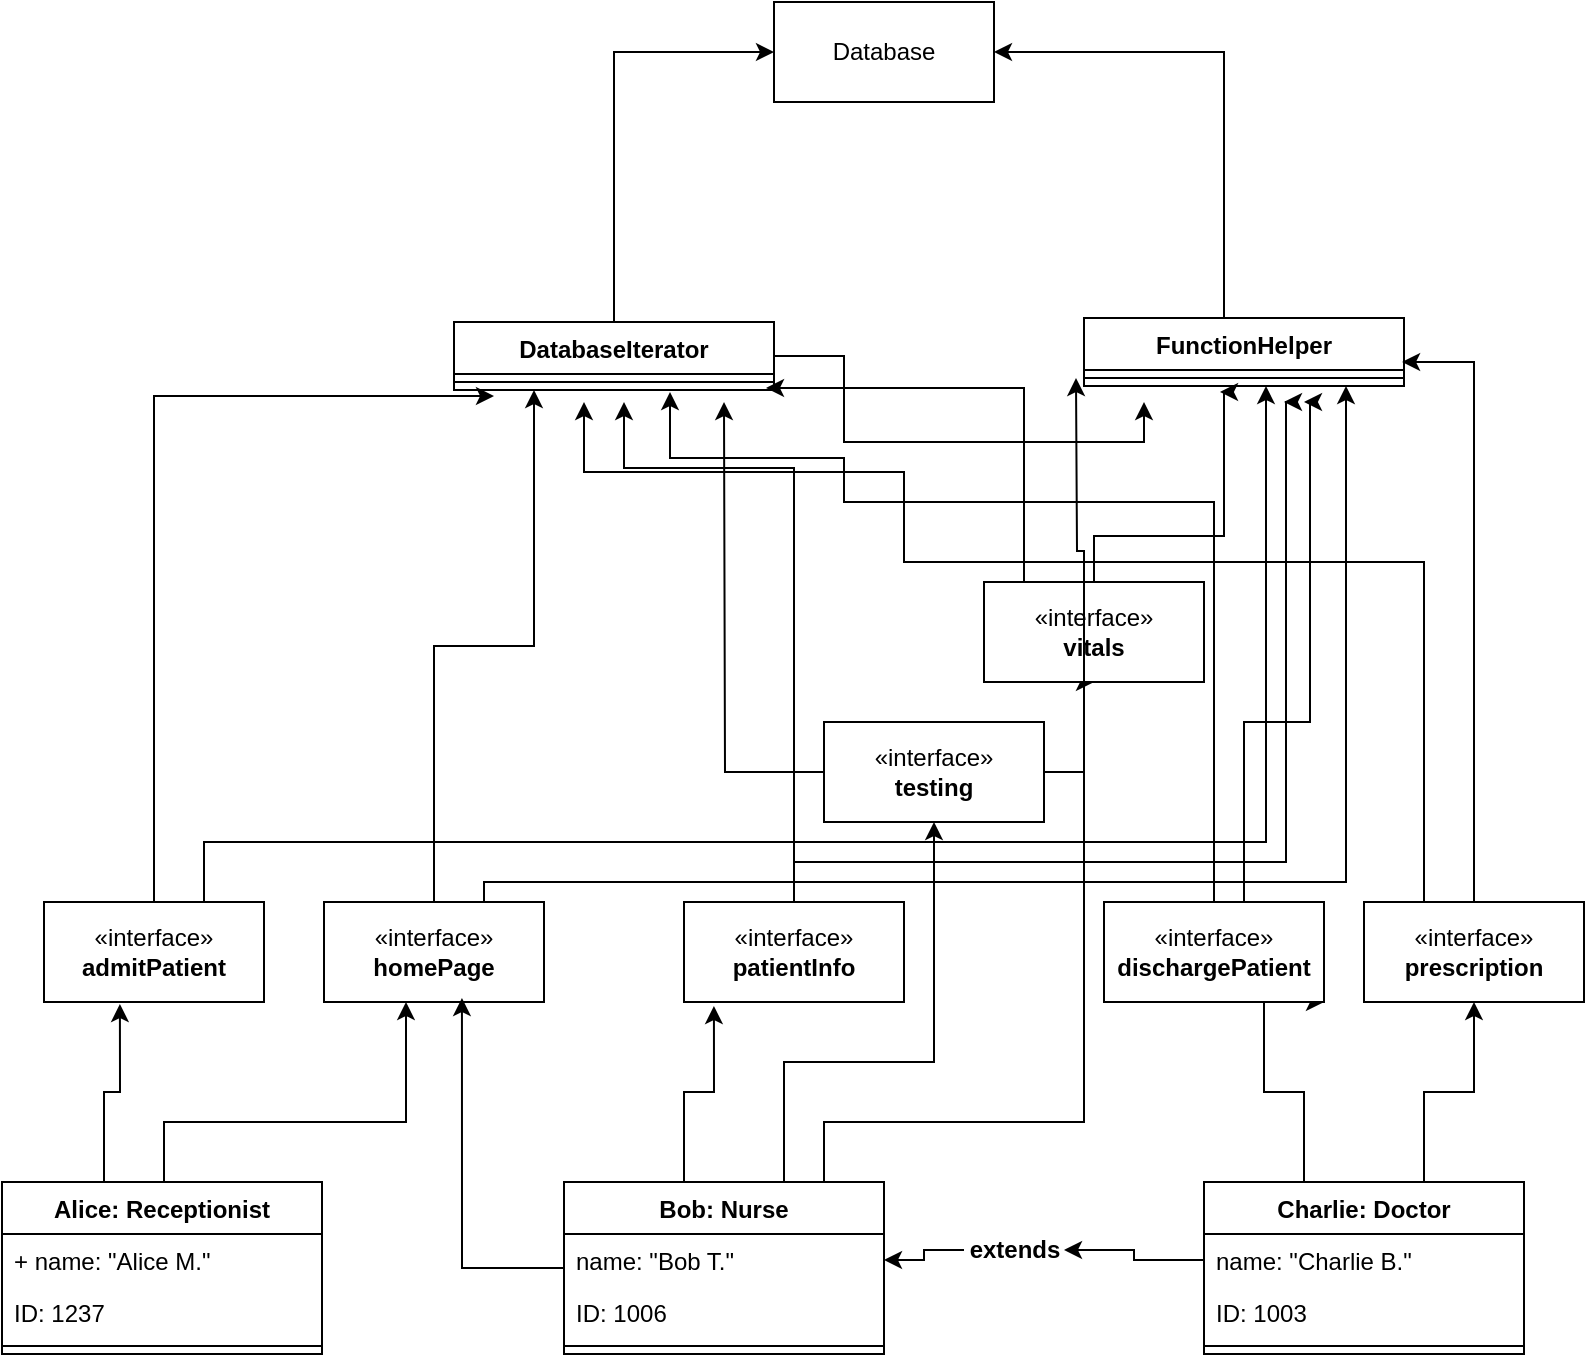 <mxfile version="23.1.7" type="device">
  <diagram name="Page-1" id="Q9DxDUEaMlx4fyv6SIoC">
    <mxGraphModel dx="1274" dy="668" grid="1" gridSize="10" guides="1" tooltips="1" connect="1" arrows="1" fold="1" page="1" pageScale="1" pageWidth="850" pageHeight="1100" math="0" shadow="0">
      <root>
        <mxCell id="0" />
        <mxCell id="1" parent="0" />
        <mxCell id="VbI4Jq_ZDGjPwsj-5A3s-1" value="Alice: Receptionist" style="swimlane;fontStyle=1;align=center;verticalAlign=top;childLayout=stackLayout;horizontal=1;startSize=26;horizontalStack=0;resizeParent=1;resizeParentMax=0;resizeLast=0;collapsible=1;marginBottom=0;whiteSpace=wrap;html=1;" parent="1" vertex="1">
          <mxGeometry x="39" y="640" width="160" height="86" as="geometry" />
        </mxCell>
        <mxCell id="VbI4Jq_ZDGjPwsj-5A3s-2" value="+ name: &quot;Alice M.&quot;" style="text;strokeColor=none;fillColor=none;align=left;verticalAlign=top;spacingLeft=4;spacingRight=4;overflow=hidden;rotatable=0;points=[[0,0.5],[1,0.5]];portConstraint=eastwest;whiteSpace=wrap;html=1;" parent="VbI4Jq_ZDGjPwsj-5A3s-1" vertex="1">
          <mxGeometry y="26" width="160" height="26" as="geometry" />
        </mxCell>
        <mxCell id="VbI4Jq_ZDGjPwsj-5A3s-63" value="ID: 1237" style="text;strokeColor=none;fillColor=none;align=left;verticalAlign=top;spacingLeft=4;spacingRight=4;overflow=hidden;rotatable=0;points=[[0,0.5],[1,0.5]];portConstraint=eastwest;whiteSpace=wrap;html=1;" parent="VbI4Jq_ZDGjPwsj-5A3s-1" vertex="1">
          <mxGeometry y="52" width="160" height="26" as="geometry" />
        </mxCell>
        <mxCell id="VbI4Jq_ZDGjPwsj-5A3s-3" value="" style="line;strokeWidth=1;fillColor=none;align=left;verticalAlign=middle;spacingTop=-1;spacingLeft=3;spacingRight=3;rotatable=0;labelPosition=right;points=[];portConstraint=eastwest;strokeColor=inherit;" parent="VbI4Jq_ZDGjPwsj-5A3s-1" vertex="1">
          <mxGeometry y="78" width="160" height="8" as="geometry" />
        </mxCell>
        <mxCell id="VbI4Jq_ZDGjPwsj-5A3s-32" style="edgeStyle=orthogonalEdgeStyle;rounded=0;orthogonalLoop=1;jettySize=auto;html=1;entryX=0.5;entryY=1;entryDx=0;entryDy=0;" parent="1" source="VbI4Jq_ZDGjPwsj-5A3s-5" target="VbI4Jq_ZDGjPwsj-5A3s-19" edge="1">
          <mxGeometry relative="1" as="geometry">
            <Array as="points">
              <mxPoint x="430" y="580" />
              <mxPoint x="505" y="580" />
            </Array>
          </mxGeometry>
        </mxCell>
        <mxCell id="VbI4Jq_ZDGjPwsj-5A3s-33" style="edgeStyle=orthogonalEdgeStyle;rounded=0;orthogonalLoop=1;jettySize=auto;html=1;entryX=0.5;entryY=1;entryDx=0;entryDy=0;" parent="1" source="VbI4Jq_ZDGjPwsj-5A3s-5" target="VbI4Jq_ZDGjPwsj-5A3s-20" edge="1">
          <mxGeometry relative="1" as="geometry">
            <Array as="points">
              <mxPoint x="450" y="610" />
              <mxPoint x="580" y="610" />
              <mxPoint x="580" y="390" />
            </Array>
          </mxGeometry>
        </mxCell>
        <mxCell id="VbI4Jq_ZDGjPwsj-5A3s-5" value="Bob: Nurse" style="swimlane;fontStyle=1;align=center;verticalAlign=top;childLayout=stackLayout;horizontal=1;startSize=26;horizontalStack=0;resizeParent=1;resizeParentMax=0;resizeLast=0;collapsible=1;marginBottom=0;whiteSpace=wrap;html=1;" parent="1" vertex="1">
          <mxGeometry x="320" y="640" width="160" height="86" as="geometry" />
        </mxCell>
        <mxCell id="VbI4Jq_ZDGjPwsj-5A3s-6" value="name: &quot;Bob T.&quot;" style="text;strokeColor=none;fillColor=none;align=left;verticalAlign=top;spacingLeft=4;spacingRight=4;overflow=hidden;rotatable=0;points=[[0,0.5],[1,0.5]];portConstraint=eastwest;whiteSpace=wrap;html=1;" parent="VbI4Jq_ZDGjPwsj-5A3s-5" vertex="1">
          <mxGeometry y="26" width="160" height="26" as="geometry" />
        </mxCell>
        <mxCell id="VbI4Jq_ZDGjPwsj-5A3s-65" value="ID: 1006" style="text;strokeColor=none;fillColor=none;align=left;verticalAlign=top;spacingLeft=4;spacingRight=4;overflow=hidden;rotatable=0;points=[[0,0.5],[1,0.5]];portConstraint=eastwest;whiteSpace=wrap;html=1;" parent="VbI4Jq_ZDGjPwsj-5A3s-5" vertex="1">
          <mxGeometry y="52" width="160" height="26" as="geometry" />
        </mxCell>
        <mxCell id="VbI4Jq_ZDGjPwsj-5A3s-7" value="" style="line;strokeWidth=1;fillColor=none;align=left;verticalAlign=middle;spacingTop=-1;spacingLeft=3;spacingRight=3;rotatable=0;labelPosition=right;points=[];portConstraint=eastwest;strokeColor=inherit;" parent="VbI4Jq_ZDGjPwsj-5A3s-5" vertex="1">
          <mxGeometry y="78" width="160" height="8" as="geometry" />
        </mxCell>
        <mxCell id="VbI4Jq_ZDGjPwsj-5A3s-22" style="edgeStyle=orthogonalEdgeStyle;rounded=0;orthogonalLoop=1;jettySize=auto;html=1;entryX=1;entryY=1;entryDx=0;entryDy=0;" parent="1" source="VbI4Jq_ZDGjPwsj-5A3s-9" target="VbI4Jq_ZDGjPwsj-5A3s-16" edge="1">
          <mxGeometry relative="1" as="geometry">
            <Array as="points">
              <mxPoint x="690" y="595" />
              <mxPoint x="670" y="595" />
            </Array>
          </mxGeometry>
        </mxCell>
        <mxCell id="VbI4Jq_ZDGjPwsj-5A3s-23" style="edgeStyle=orthogonalEdgeStyle;rounded=0;orthogonalLoop=1;jettySize=auto;html=1;entryX=0.5;entryY=1;entryDx=0;entryDy=0;" parent="1" source="VbI4Jq_ZDGjPwsj-5A3s-9" target="VbI4Jq_ZDGjPwsj-5A3s-18" edge="1">
          <mxGeometry relative="1" as="geometry">
            <Array as="points">
              <mxPoint x="750" y="595" />
              <mxPoint x="775" y="595" />
            </Array>
          </mxGeometry>
        </mxCell>
        <mxCell id="VbI4Jq_ZDGjPwsj-5A3s-9" value="Charlie: Doctor" style="swimlane;fontStyle=1;align=center;verticalAlign=top;childLayout=stackLayout;horizontal=1;startSize=26;horizontalStack=0;resizeParent=1;resizeParentMax=0;resizeLast=0;collapsible=1;marginBottom=0;whiteSpace=wrap;html=1;" parent="1" vertex="1">
          <mxGeometry x="640" y="640" width="160" height="86" as="geometry" />
        </mxCell>
        <mxCell id="VbI4Jq_ZDGjPwsj-5A3s-10" value="name: &quot;Charlie B.&quot;" style="text;strokeColor=none;fillColor=none;align=left;verticalAlign=top;spacingLeft=4;spacingRight=4;overflow=hidden;rotatable=0;points=[[0,0.5],[1,0.5]];portConstraint=eastwest;whiteSpace=wrap;html=1;" parent="VbI4Jq_ZDGjPwsj-5A3s-9" vertex="1">
          <mxGeometry y="26" width="160" height="26" as="geometry" />
        </mxCell>
        <mxCell id="VbI4Jq_ZDGjPwsj-5A3s-67" value="ID: 1003" style="text;strokeColor=none;fillColor=none;align=left;verticalAlign=top;spacingLeft=4;spacingRight=4;overflow=hidden;rotatable=0;points=[[0,0.5],[1,0.5]];portConstraint=eastwest;whiteSpace=wrap;html=1;" parent="VbI4Jq_ZDGjPwsj-5A3s-9" vertex="1">
          <mxGeometry y="52" width="160" height="26" as="geometry" />
        </mxCell>
        <mxCell id="VbI4Jq_ZDGjPwsj-5A3s-11" value="" style="line;strokeWidth=1;fillColor=none;align=left;verticalAlign=middle;spacingTop=-1;spacingLeft=3;spacingRight=3;rotatable=0;labelPosition=right;points=[];portConstraint=eastwest;strokeColor=inherit;" parent="VbI4Jq_ZDGjPwsj-5A3s-9" vertex="1">
          <mxGeometry y="78" width="160" height="8" as="geometry" />
        </mxCell>
        <mxCell id="VbI4Jq_ZDGjPwsj-5A3s-51" style="edgeStyle=orthogonalEdgeStyle;rounded=0;orthogonalLoop=1;jettySize=auto;html=1;entryX=0.125;entryY=1.375;entryDx=0;entryDy=0;entryPerimeter=0;" parent="1" source="VbI4Jq_ZDGjPwsj-5A3s-13" target="VbI4Jq_ZDGjPwsj-5A3s-38" edge="1">
          <mxGeometry relative="1" as="geometry">
            <mxPoint x="265" y="283" as="targetPoint" />
          </mxGeometry>
        </mxCell>
        <mxCell id="VbI4Jq_ZDGjPwsj-5A3s-62" style="edgeStyle=orthogonalEdgeStyle;rounded=0;orthogonalLoop=1;jettySize=auto;html=1;" parent="1" source="VbI4Jq_ZDGjPwsj-5A3s-13" edge="1" target="VbI4Jq_ZDGjPwsj-5A3s-42">
          <mxGeometry relative="1" as="geometry">
            <mxPoint x="670" y="300" as="targetPoint" />
            <Array as="points">
              <mxPoint x="140" y="470" />
              <mxPoint x="671" y="470" />
            </Array>
          </mxGeometry>
        </mxCell>
        <mxCell id="VbI4Jq_ZDGjPwsj-5A3s-13" value="«interface»&lt;b&gt;&lt;br&gt;admitPatient&lt;br&gt;&lt;/b&gt;" style="html=1;whiteSpace=wrap;" parent="1" vertex="1">
          <mxGeometry x="60" y="500" width="110" height="50" as="geometry" />
        </mxCell>
        <mxCell id="VbI4Jq_ZDGjPwsj-5A3s-50" style="edgeStyle=orthogonalEdgeStyle;rounded=0;orthogonalLoop=1;jettySize=auto;html=1;entryX=0.25;entryY=1;entryDx=0;entryDy=0;" parent="1" source="VbI4Jq_ZDGjPwsj-5A3s-14" target="VbI4Jq_ZDGjPwsj-5A3s-36" edge="1">
          <mxGeometry relative="1" as="geometry">
            <mxPoint x="265" y="283" as="targetPoint" />
          </mxGeometry>
        </mxCell>
        <mxCell id="VbI4Jq_ZDGjPwsj-5A3s-61" style="edgeStyle=orthogonalEdgeStyle;rounded=0;orthogonalLoop=1;jettySize=auto;html=1;" parent="1" source="VbI4Jq_ZDGjPwsj-5A3s-14" edge="1" target="VbI4Jq_ZDGjPwsj-5A3s-42">
          <mxGeometry relative="1" as="geometry">
            <mxPoint x="710" y="300" as="targetPoint" />
            <Array as="points">
              <mxPoint x="280" y="490" />
              <mxPoint x="711" y="490" />
            </Array>
          </mxGeometry>
        </mxCell>
        <mxCell id="VbI4Jq_ZDGjPwsj-5A3s-14" value="«interface»&lt;br&gt;&lt;b&gt;homePage&lt;br&gt;&lt;/b&gt;" style="html=1;whiteSpace=wrap;" parent="1" vertex="1">
          <mxGeometry x="200" y="500" width="110" height="50" as="geometry" />
        </mxCell>
        <mxCell id="VbI4Jq_ZDGjPwsj-5A3s-49" style="edgeStyle=orthogonalEdgeStyle;rounded=0;orthogonalLoop=1;jettySize=auto;html=1;" parent="1" source="VbI4Jq_ZDGjPwsj-5A3s-15" edge="1">
          <mxGeometry relative="1" as="geometry">
            <mxPoint x="350" y="250" as="targetPoint" />
            <Array as="points">
              <mxPoint x="435" y="283" />
            </Array>
          </mxGeometry>
        </mxCell>
        <mxCell id="VbI4Jq_ZDGjPwsj-5A3s-60" style="edgeStyle=orthogonalEdgeStyle;rounded=0;orthogonalLoop=1;jettySize=auto;html=1;" parent="1" source="VbI4Jq_ZDGjPwsj-5A3s-15" edge="1">
          <mxGeometry relative="1" as="geometry">
            <mxPoint x="680" y="250" as="targetPoint" />
            <Array as="points">
              <mxPoint x="435" y="480" />
              <mxPoint x="681" y="480" />
            </Array>
          </mxGeometry>
        </mxCell>
        <mxCell id="VbI4Jq_ZDGjPwsj-5A3s-15" value="«interface»&lt;br&gt;&lt;b&gt;patientInfo&lt;br&gt;&lt;/b&gt;" style="html=1;whiteSpace=wrap;" parent="1" vertex="1">
          <mxGeometry x="380" y="500" width="110" height="50" as="geometry" />
        </mxCell>
        <mxCell id="VbI4Jq_ZDGjPwsj-5A3s-48" style="edgeStyle=orthogonalEdgeStyle;rounded=0;orthogonalLoop=1;jettySize=auto;html=1;" parent="1" source="VbI4Jq_ZDGjPwsj-5A3s-16" edge="1">
          <mxGeometry relative="1" as="geometry">
            <mxPoint x="690" y="250" as="targetPoint" />
            <Array as="points">
              <mxPoint x="660" y="410" />
              <mxPoint x="693" y="410" />
            </Array>
          </mxGeometry>
        </mxCell>
        <mxCell id="VbI4Jq_ZDGjPwsj-5A3s-16" value="«interface»&lt;br&gt;&lt;b&gt;dischargePatient&lt;br&gt;&lt;/b&gt;" style="html=1;whiteSpace=wrap;" parent="1" vertex="1">
          <mxGeometry x="590" y="500" width="110" height="50" as="geometry" />
        </mxCell>
        <mxCell id="VbI4Jq_ZDGjPwsj-5A3s-18" value="«interface»&lt;br&gt;&lt;b&gt;prescription&lt;br&gt;&lt;/b&gt;" style="html=1;whiteSpace=wrap;" parent="1" vertex="1">
          <mxGeometry x="720" y="500" width="110" height="50" as="geometry" />
        </mxCell>
        <mxCell id="VbI4Jq_ZDGjPwsj-5A3s-19" value="«interface»&lt;br&gt;&lt;b&gt;testing&lt;br&gt;&lt;/b&gt;" style="html=1;whiteSpace=wrap;" parent="1" vertex="1">
          <mxGeometry x="450" y="410" width="110" height="50" as="geometry" />
        </mxCell>
        <mxCell id="VbI4Jq_ZDGjPwsj-5A3s-45" style="edgeStyle=orthogonalEdgeStyle;rounded=0;orthogonalLoop=1;jettySize=auto;html=1;entryX=0.425;entryY=1.375;entryDx=0;entryDy=0;entryPerimeter=0;" parent="1" source="VbI4Jq_ZDGjPwsj-5A3s-20" target="VbI4Jq_ZDGjPwsj-5A3s-42" edge="1">
          <mxGeometry relative="1" as="geometry">
            <mxPoint x="660.96" y="268.16" as="targetPoint" />
            <Array as="points">
              <mxPoint x="585" y="317" />
              <mxPoint x="650" y="317" />
              <mxPoint x="650" y="245" />
            </Array>
          </mxGeometry>
        </mxCell>
        <mxCell id="VbI4Jq_ZDGjPwsj-5A3s-20" value="«interface»&lt;br&gt;&lt;b&gt;vitals&lt;br&gt;&lt;/b&gt;" style="html=1;whiteSpace=wrap;" parent="1" vertex="1">
          <mxGeometry x="530" y="340" width="110" height="50" as="geometry" />
        </mxCell>
        <mxCell id="VbI4Jq_ZDGjPwsj-5A3s-24" style="edgeStyle=orthogonalEdgeStyle;rounded=0;orthogonalLoop=1;jettySize=auto;html=1;entryX=1;entryY=0.5;entryDx=0;entryDy=0;" parent="1" source="VbI4Jq_ZDGjPwsj-5A3s-26" target="VbI4Jq_ZDGjPwsj-5A3s-6" edge="1">
          <mxGeometry relative="1" as="geometry">
            <Array as="points">
              <mxPoint x="500" y="674" />
              <mxPoint x="500" y="679" />
            </Array>
          </mxGeometry>
        </mxCell>
        <mxCell id="VbI4Jq_ZDGjPwsj-5A3s-25" value="" style="edgeStyle=orthogonalEdgeStyle;rounded=0;orthogonalLoop=1;jettySize=auto;html=1;entryX=1;entryY=0.5;entryDx=0;entryDy=0;" parent="1" source="VbI4Jq_ZDGjPwsj-5A3s-10" target="VbI4Jq_ZDGjPwsj-5A3s-26" edge="1">
          <mxGeometry relative="1" as="geometry">
            <mxPoint x="640" y="679" as="sourcePoint" />
            <mxPoint x="480" y="679" as="targetPoint" />
          </mxGeometry>
        </mxCell>
        <mxCell id="VbI4Jq_ZDGjPwsj-5A3s-26" value="extends" style="text;align=center;fontStyle=1;verticalAlign=middle;spacingLeft=3;spacingRight=3;strokeColor=none;rotatable=0;points=[[0,0.5],[1,0.5]];portConstraint=eastwest;html=1;" parent="1" vertex="1">
          <mxGeometry x="520" y="661" width="50" height="26" as="geometry" />
        </mxCell>
        <mxCell id="VbI4Jq_ZDGjPwsj-5A3s-28" style="edgeStyle=orthogonalEdgeStyle;rounded=0;orthogonalLoop=1;jettySize=auto;html=1;entryX=0.345;entryY=1.02;entryDx=0;entryDy=0;entryPerimeter=0;" parent="1" source="VbI4Jq_ZDGjPwsj-5A3s-1" target="VbI4Jq_ZDGjPwsj-5A3s-13" edge="1">
          <mxGeometry relative="1" as="geometry">
            <Array as="points">
              <mxPoint x="90" y="595" />
              <mxPoint x="98" y="595" />
            </Array>
          </mxGeometry>
        </mxCell>
        <mxCell id="VbI4Jq_ZDGjPwsj-5A3s-29" style="edgeStyle=orthogonalEdgeStyle;rounded=0;orthogonalLoop=1;jettySize=auto;html=1;" parent="1" source="VbI4Jq_ZDGjPwsj-5A3s-1" target="VbI4Jq_ZDGjPwsj-5A3s-14" edge="1">
          <mxGeometry relative="1" as="geometry">
            <Array as="points">
              <mxPoint x="120" y="610" />
              <mxPoint x="241" y="610" />
            </Array>
          </mxGeometry>
        </mxCell>
        <mxCell id="VbI4Jq_ZDGjPwsj-5A3s-31" style="edgeStyle=orthogonalEdgeStyle;rounded=0;orthogonalLoop=1;jettySize=auto;html=1;entryX=0.136;entryY=1.04;entryDx=0;entryDy=0;entryPerimeter=0;" parent="1" source="VbI4Jq_ZDGjPwsj-5A3s-5" target="VbI4Jq_ZDGjPwsj-5A3s-15" edge="1">
          <mxGeometry relative="1" as="geometry">
            <Array as="points">
              <mxPoint x="380" y="595" />
              <mxPoint x="395" y="595" />
            </Array>
          </mxGeometry>
        </mxCell>
        <mxCell id="VbI4Jq_ZDGjPwsj-5A3s-34" style="edgeStyle=orthogonalEdgeStyle;rounded=0;orthogonalLoop=1;jettySize=auto;html=1;entryX=0.627;entryY=0.96;entryDx=0;entryDy=0;entryPerimeter=0;" parent="1" source="VbI4Jq_ZDGjPwsj-5A3s-5" target="VbI4Jq_ZDGjPwsj-5A3s-14" edge="1">
          <mxGeometry relative="1" as="geometry" />
        </mxCell>
        <mxCell id="VbI4Jq_ZDGjPwsj-5A3s-59" style="edgeStyle=orthogonalEdgeStyle;rounded=0;orthogonalLoop=1;jettySize=auto;html=1;entryX=0;entryY=0.5;entryDx=0;entryDy=0;" parent="1" source="VbI4Jq_ZDGjPwsj-5A3s-36" target="VbI4Jq_ZDGjPwsj-5A3s-44" edge="1">
          <mxGeometry relative="1" as="geometry" />
        </mxCell>
        <mxCell id="VbI4Jq_ZDGjPwsj-5A3s-36" value="DatabaseIterator" style="swimlane;fontStyle=1;align=center;verticalAlign=top;childLayout=stackLayout;horizontal=1;startSize=26;horizontalStack=0;resizeParent=1;resizeParentMax=0;resizeLast=0;collapsible=1;marginBottom=0;whiteSpace=wrap;html=1;" parent="1" vertex="1">
          <mxGeometry x="265" y="210" width="160" height="34" as="geometry" />
        </mxCell>
        <mxCell id="VbI4Jq_ZDGjPwsj-5A3s-38" value="" style="line;strokeWidth=1;fillColor=none;align=left;verticalAlign=middle;spacingTop=-1;spacingLeft=3;spacingRight=3;rotatable=0;labelPosition=right;points=[];portConstraint=eastwest;strokeColor=inherit;" parent="VbI4Jq_ZDGjPwsj-5A3s-36" vertex="1">
          <mxGeometry y="26" width="160" height="8" as="geometry" />
        </mxCell>
        <mxCell id="VbI4Jq_ZDGjPwsj-5A3s-58" style="edgeStyle=orthogonalEdgeStyle;rounded=0;orthogonalLoop=1;jettySize=auto;html=1;entryX=1;entryY=0.5;entryDx=0;entryDy=0;" parent="1" source="VbI4Jq_ZDGjPwsj-5A3s-40" target="VbI4Jq_ZDGjPwsj-5A3s-44" edge="1">
          <mxGeometry relative="1" as="geometry">
            <Array as="points">
              <mxPoint x="650" y="75" />
            </Array>
          </mxGeometry>
        </mxCell>
        <mxCell id="VbI4Jq_ZDGjPwsj-5A3s-40" value="FunctionHelper" style="swimlane;fontStyle=1;align=center;verticalAlign=top;childLayout=stackLayout;horizontal=1;startSize=26;horizontalStack=0;resizeParent=1;resizeParentMax=0;resizeLast=0;collapsible=1;marginBottom=0;whiteSpace=wrap;html=1;" parent="1" vertex="1">
          <mxGeometry x="580" y="208" width="160" height="34" as="geometry" />
        </mxCell>
        <mxCell id="VbI4Jq_ZDGjPwsj-5A3s-42" value="" style="line;strokeWidth=1;fillColor=none;align=left;verticalAlign=middle;spacingTop=-1;spacingLeft=3;spacingRight=3;rotatable=0;labelPosition=right;points=[];portConstraint=eastwest;strokeColor=inherit;" parent="VbI4Jq_ZDGjPwsj-5A3s-40" vertex="1">
          <mxGeometry y="26" width="160" height="8" as="geometry" />
        </mxCell>
        <mxCell id="VbI4Jq_ZDGjPwsj-5A3s-44" value="Database" style="html=1;whiteSpace=wrap;" parent="1" vertex="1">
          <mxGeometry x="425" y="50" width="110" height="50" as="geometry" />
        </mxCell>
        <mxCell id="VbI4Jq_ZDGjPwsj-5A3s-46" style="edgeStyle=orthogonalEdgeStyle;rounded=0;orthogonalLoop=1;jettySize=auto;html=1;entryX=-0.025;entryY=-0.2;entryDx=0;entryDy=0;entryPerimeter=0;" parent="1" source="VbI4Jq_ZDGjPwsj-5A3s-19" edge="1">
          <mxGeometry relative="1" as="geometry">
            <mxPoint x="576" y="238" as="targetPoint" />
          </mxGeometry>
        </mxCell>
        <mxCell id="VbI4Jq_ZDGjPwsj-5A3s-47" style="edgeStyle=orthogonalEdgeStyle;rounded=0;orthogonalLoop=1;jettySize=auto;html=1;entryX=0.994;entryY=-0.5;entryDx=0;entryDy=0;entryPerimeter=0;" parent="1" source="VbI4Jq_ZDGjPwsj-5A3s-18" target="VbI4Jq_ZDGjPwsj-5A3s-42" edge="1">
          <mxGeometry relative="1" as="geometry" />
        </mxCell>
        <mxCell id="VbI4Jq_ZDGjPwsj-5A3s-53" style="edgeStyle=orthogonalEdgeStyle;rounded=0;orthogonalLoop=1;jettySize=auto;html=1;" parent="1" source="VbI4Jq_ZDGjPwsj-5A3s-19" edge="1">
          <mxGeometry relative="1" as="geometry">
            <mxPoint x="400" y="250" as="targetPoint" />
          </mxGeometry>
        </mxCell>
        <mxCell id="VbI4Jq_ZDGjPwsj-5A3s-54" style="edgeStyle=orthogonalEdgeStyle;rounded=0;orthogonalLoop=1;jettySize=auto;html=1;entryX=0.975;entryY=0.269;entryDx=0;entryDy=0;entryPerimeter=0;" parent="1" source="VbI4Jq_ZDGjPwsj-5A3s-20" edge="1">
          <mxGeometry relative="1" as="geometry">
            <Array as="points">
              <mxPoint x="550" y="243" />
            </Array>
            <mxPoint x="421" y="242.994" as="targetPoint" />
          </mxGeometry>
        </mxCell>
        <mxCell id="VbI4Jq_ZDGjPwsj-5A3s-55" style="edgeStyle=orthogonalEdgeStyle;rounded=0;orthogonalLoop=1;jettySize=auto;html=1;entryX=0.675;entryY=1.125;entryDx=0;entryDy=0;entryPerimeter=0;" parent="1" source="VbI4Jq_ZDGjPwsj-5A3s-16" target="VbI4Jq_ZDGjPwsj-5A3s-38" edge="1">
          <mxGeometry relative="1" as="geometry">
            <Array as="points">
              <mxPoint x="645" y="300" />
              <mxPoint x="460" y="300" />
              <mxPoint x="460" y="278" />
              <mxPoint x="373" y="278" />
            </Array>
            <mxPoint x="433" y="278.008" as="targetPoint" />
          </mxGeometry>
        </mxCell>
        <mxCell id="VbI4Jq_ZDGjPwsj-5A3s-56" style="edgeStyle=orthogonalEdgeStyle;rounded=0;orthogonalLoop=1;jettySize=auto;html=1;" parent="1" source="VbI4Jq_ZDGjPwsj-5A3s-18" edge="1">
          <mxGeometry relative="1" as="geometry">
            <Array as="points">
              <mxPoint x="750" y="330" />
              <mxPoint x="490" y="330" />
              <mxPoint x="490" y="285" />
            </Array>
            <mxPoint x="330" y="250" as="targetPoint" />
          </mxGeometry>
        </mxCell>
        <mxCell id="VbI4Jq_ZDGjPwsj-5A3s-57" style="edgeStyle=orthogonalEdgeStyle;rounded=0;orthogonalLoop=1;jettySize=auto;html=1;exitX=1;exitY=0.25;exitDx=0;exitDy=0;" parent="1" source="VbI4Jq_ZDGjPwsj-5A3s-36" edge="1">
          <mxGeometry relative="1" as="geometry">
            <Array as="points">
              <mxPoint x="425" y="227" />
              <mxPoint x="460" y="227" />
              <mxPoint x="460" y="270" />
              <mxPoint x="610" y="270" />
            </Array>
            <mxPoint x="440" y="210" as="sourcePoint" />
            <mxPoint x="610" y="250" as="targetPoint" />
          </mxGeometry>
        </mxCell>
      </root>
    </mxGraphModel>
  </diagram>
</mxfile>
